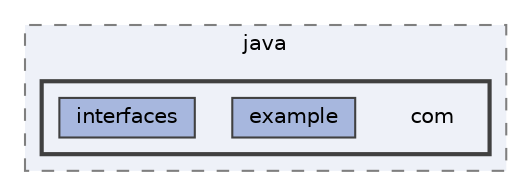 digraph "src/main/java/com"
{
 // LATEX_PDF_SIZE
  bgcolor="transparent";
  edge [fontname=Helvetica,fontsize=10,labelfontname=Helvetica,labelfontsize=10];
  node [fontname=Helvetica,fontsize=10,shape=box,height=0.2,width=0.4];
  compound=true
  subgraph clusterdir_e2a136d08d77e25eefaf3331b5890b01 {
    graph [ bgcolor="#eef1f8", pencolor="grey50", label="java", fontname=Helvetica,fontsize=10 style="filled,dashed", URL="dir_e2a136d08d77e25eefaf3331b5890b01.html",tooltip=""]
  subgraph clusterdir_aa43b82efe89ebf4c1a77c075a77d09f {
    graph [ bgcolor="#eef1f8", pencolor="grey25", label="", fontname=Helvetica,fontsize=10 style="filled,bold", URL="dir_aa43b82efe89ebf4c1a77c075a77d09f.html",tooltip=""]
    dir_aa43b82efe89ebf4c1a77c075a77d09f [shape=plaintext, label="com"];
  dir_011945fa9197ca47c63588d8fe7b2dd6 [label="example", fillcolor="#a7b7de", color="grey25", style="filled", URL="dir_011945fa9197ca47c63588d8fe7b2dd6.html",tooltip=""];
  dir_6368ddc04173f7985c0555624d91463c [label="interfaces", fillcolor="#a7b7de", color="grey25", style="filled", URL="dir_6368ddc04173f7985c0555624d91463c.html",tooltip=""];
  }
  }
}
